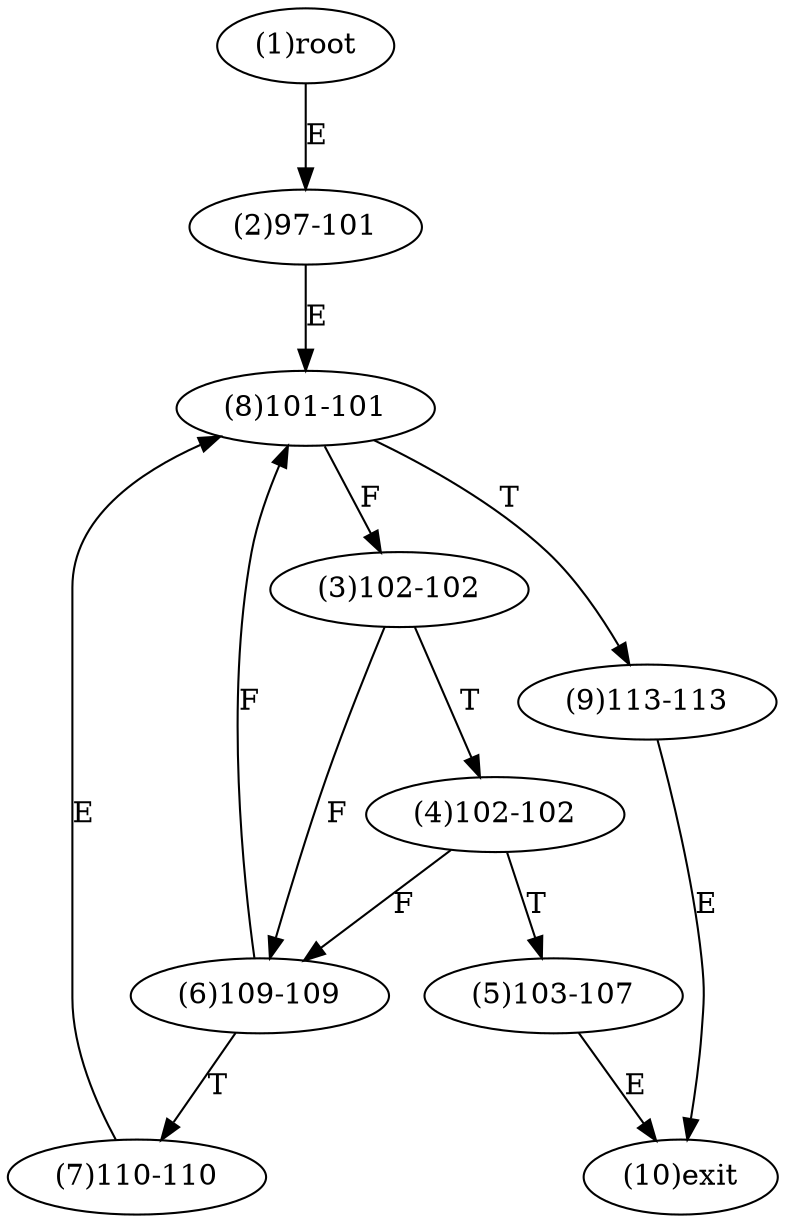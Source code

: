 digraph "" { 
1[ label="(1)root"];
2[ label="(2)97-101"];
3[ label="(3)102-102"];
4[ label="(4)102-102"];
5[ label="(5)103-107"];
6[ label="(6)109-109"];
7[ label="(7)110-110"];
8[ label="(8)101-101"];
9[ label="(9)113-113"];
10[ label="(10)exit"];
1->2[ label="E"];
2->8[ label="E"];
3->6[ label="F"];
3->4[ label="T"];
4->6[ label="F"];
4->5[ label="T"];
5->10[ label="E"];
6->8[ label="F"];
6->7[ label="T"];
7->8[ label="E"];
8->3[ label="F"];
8->9[ label="T"];
9->10[ label="E"];
}